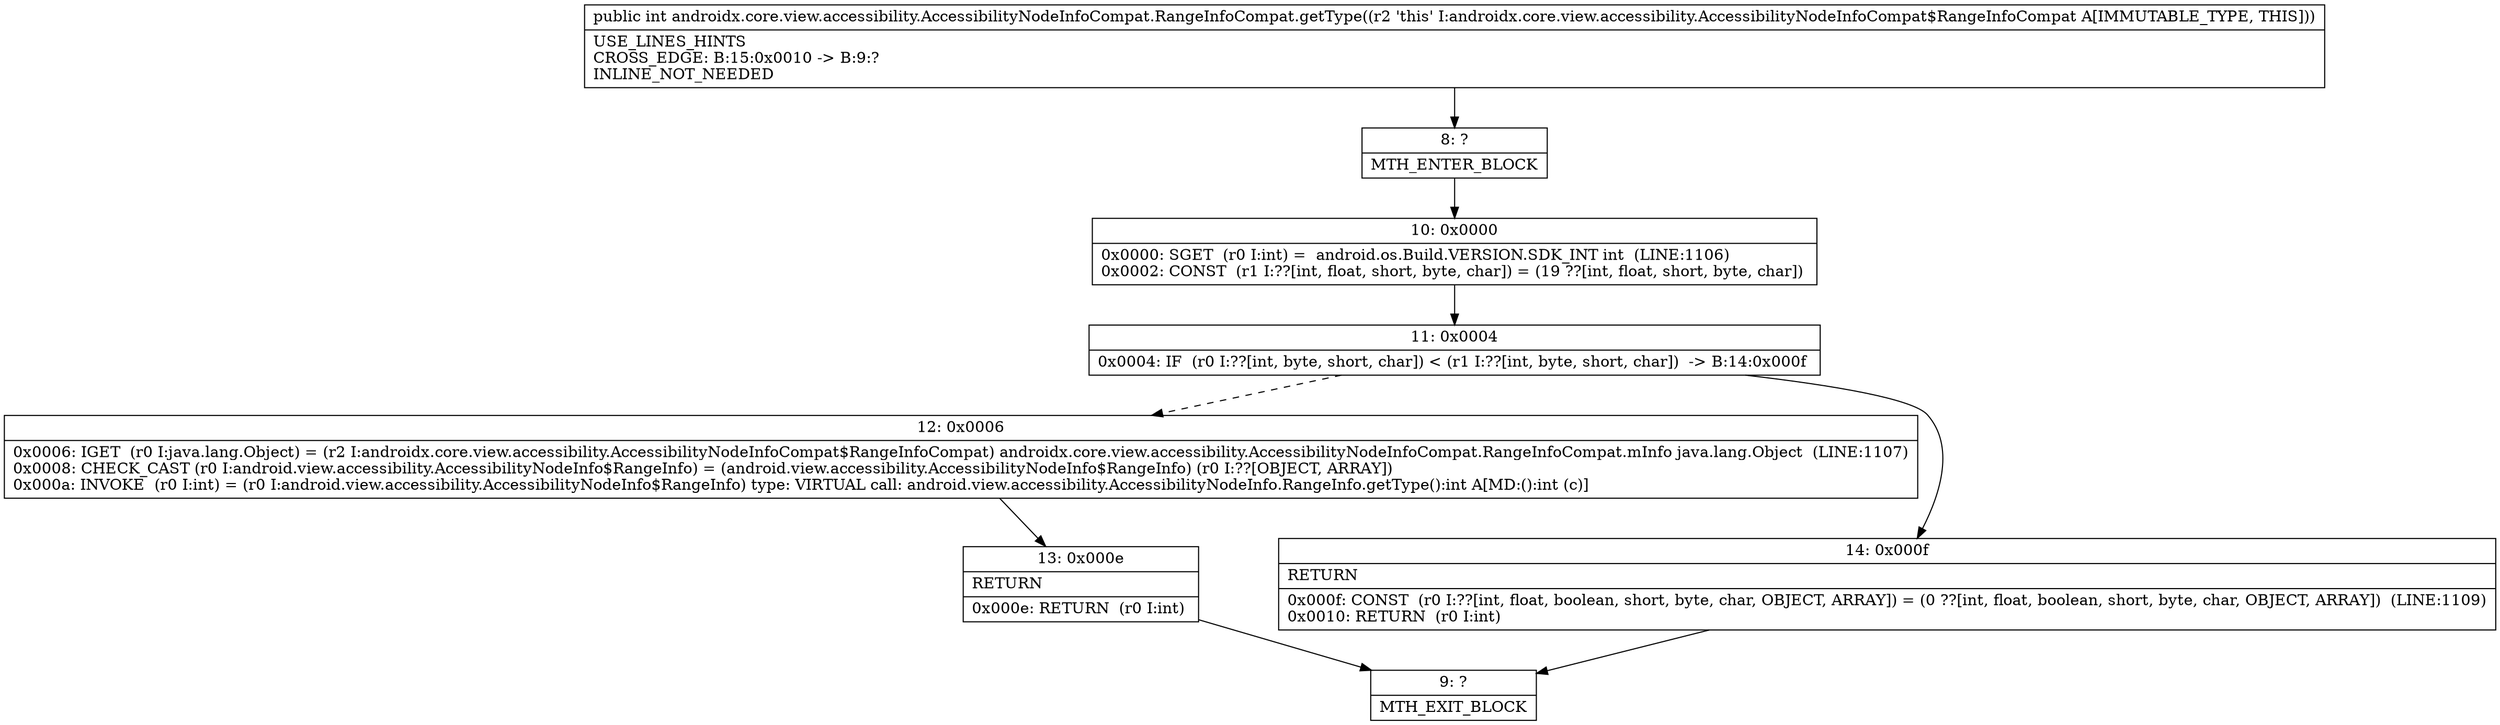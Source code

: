 digraph "CFG forandroidx.core.view.accessibility.AccessibilityNodeInfoCompat.RangeInfoCompat.getType()I" {
Node_8 [shape=record,label="{8\:\ ?|MTH_ENTER_BLOCK\l}"];
Node_10 [shape=record,label="{10\:\ 0x0000|0x0000: SGET  (r0 I:int) =  android.os.Build.VERSION.SDK_INT int  (LINE:1106)\l0x0002: CONST  (r1 I:??[int, float, short, byte, char]) = (19 ??[int, float, short, byte, char]) \l}"];
Node_11 [shape=record,label="{11\:\ 0x0004|0x0004: IF  (r0 I:??[int, byte, short, char]) \< (r1 I:??[int, byte, short, char])  \-\> B:14:0x000f \l}"];
Node_12 [shape=record,label="{12\:\ 0x0006|0x0006: IGET  (r0 I:java.lang.Object) = (r2 I:androidx.core.view.accessibility.AccessibilityNodeInfoCompat$RangeInfoCompat) androidx.core.view.accessibility.AccessibilityNodeInfoCompat.RangeInfoCompat.mInfo java.lang.Object  (LINE:1107)\l0x0008: CHECK_CAST (r0 I:android.view.accessibility.AccessibilityNodeInfo$RangeInfo) = (android.view.accessibility.AccessibilityNodeInfo$RangeInfo) (r0 I:??[OBJECT, ARRAY]) \l0x000a: INVOKE  (r0 I:int) = (r0 I:android.view.accessibility.AccessibilityNodeInfo$RangeInfo) type: VIRTUAL call: android.view.accessibility.AccessibilityNodeInfo.RangeInfo.getType():int A[MD:():int (c)]\l}"];
Node_13 [shape=record,label="{13\:\ 0x000e|RETURN\l|0x000e: RETURN  (r0 I:int) \l}"];
Node_9 [shape=record,label="{9\:\ ?|MTH_EXIT_BLOCK\l}"];
Node_14 [shape=record,label="{14\:\ 0x000f|RETURN\l|0x000f: CONST  (r0 I:??[int, float, boolean, short, byte, char, OBJECT, ARRAY]) = (0 ??[int, float, boolean, short, byte, char, OBJECT, ARRAY])  (LINE:1109)\l0x0010: RETURN  (r0 I:int) \l}"];
MethodNode[shape=record,label="{public int androidx.core.view.accessibility.AccessibilityNodeInfoCompat.RangeInfoCompat.getType((r2 'this' I:androidx.core.view.accessibility.AccessibilityNodeInfoCompat$RangeInfoCompat A[IMMUTABLE_TYPE, THIS]))  | USE_LINES_HINTS\lCROSS_EDGE: B:15:0x0010 \-\> B:9:?\lINLINE_NOT_NEEDED\l}"];
MethodNode -> Node_8;Node_8 -> Node_10;
Node_10 -> Node_11;
Node_11 -> Node_12[style=dashed];
Node_11 -> Node_14;
Node_12 -> Node_13;
Node_13 -> Node_9;
Node_14 -> Node_9;
}

